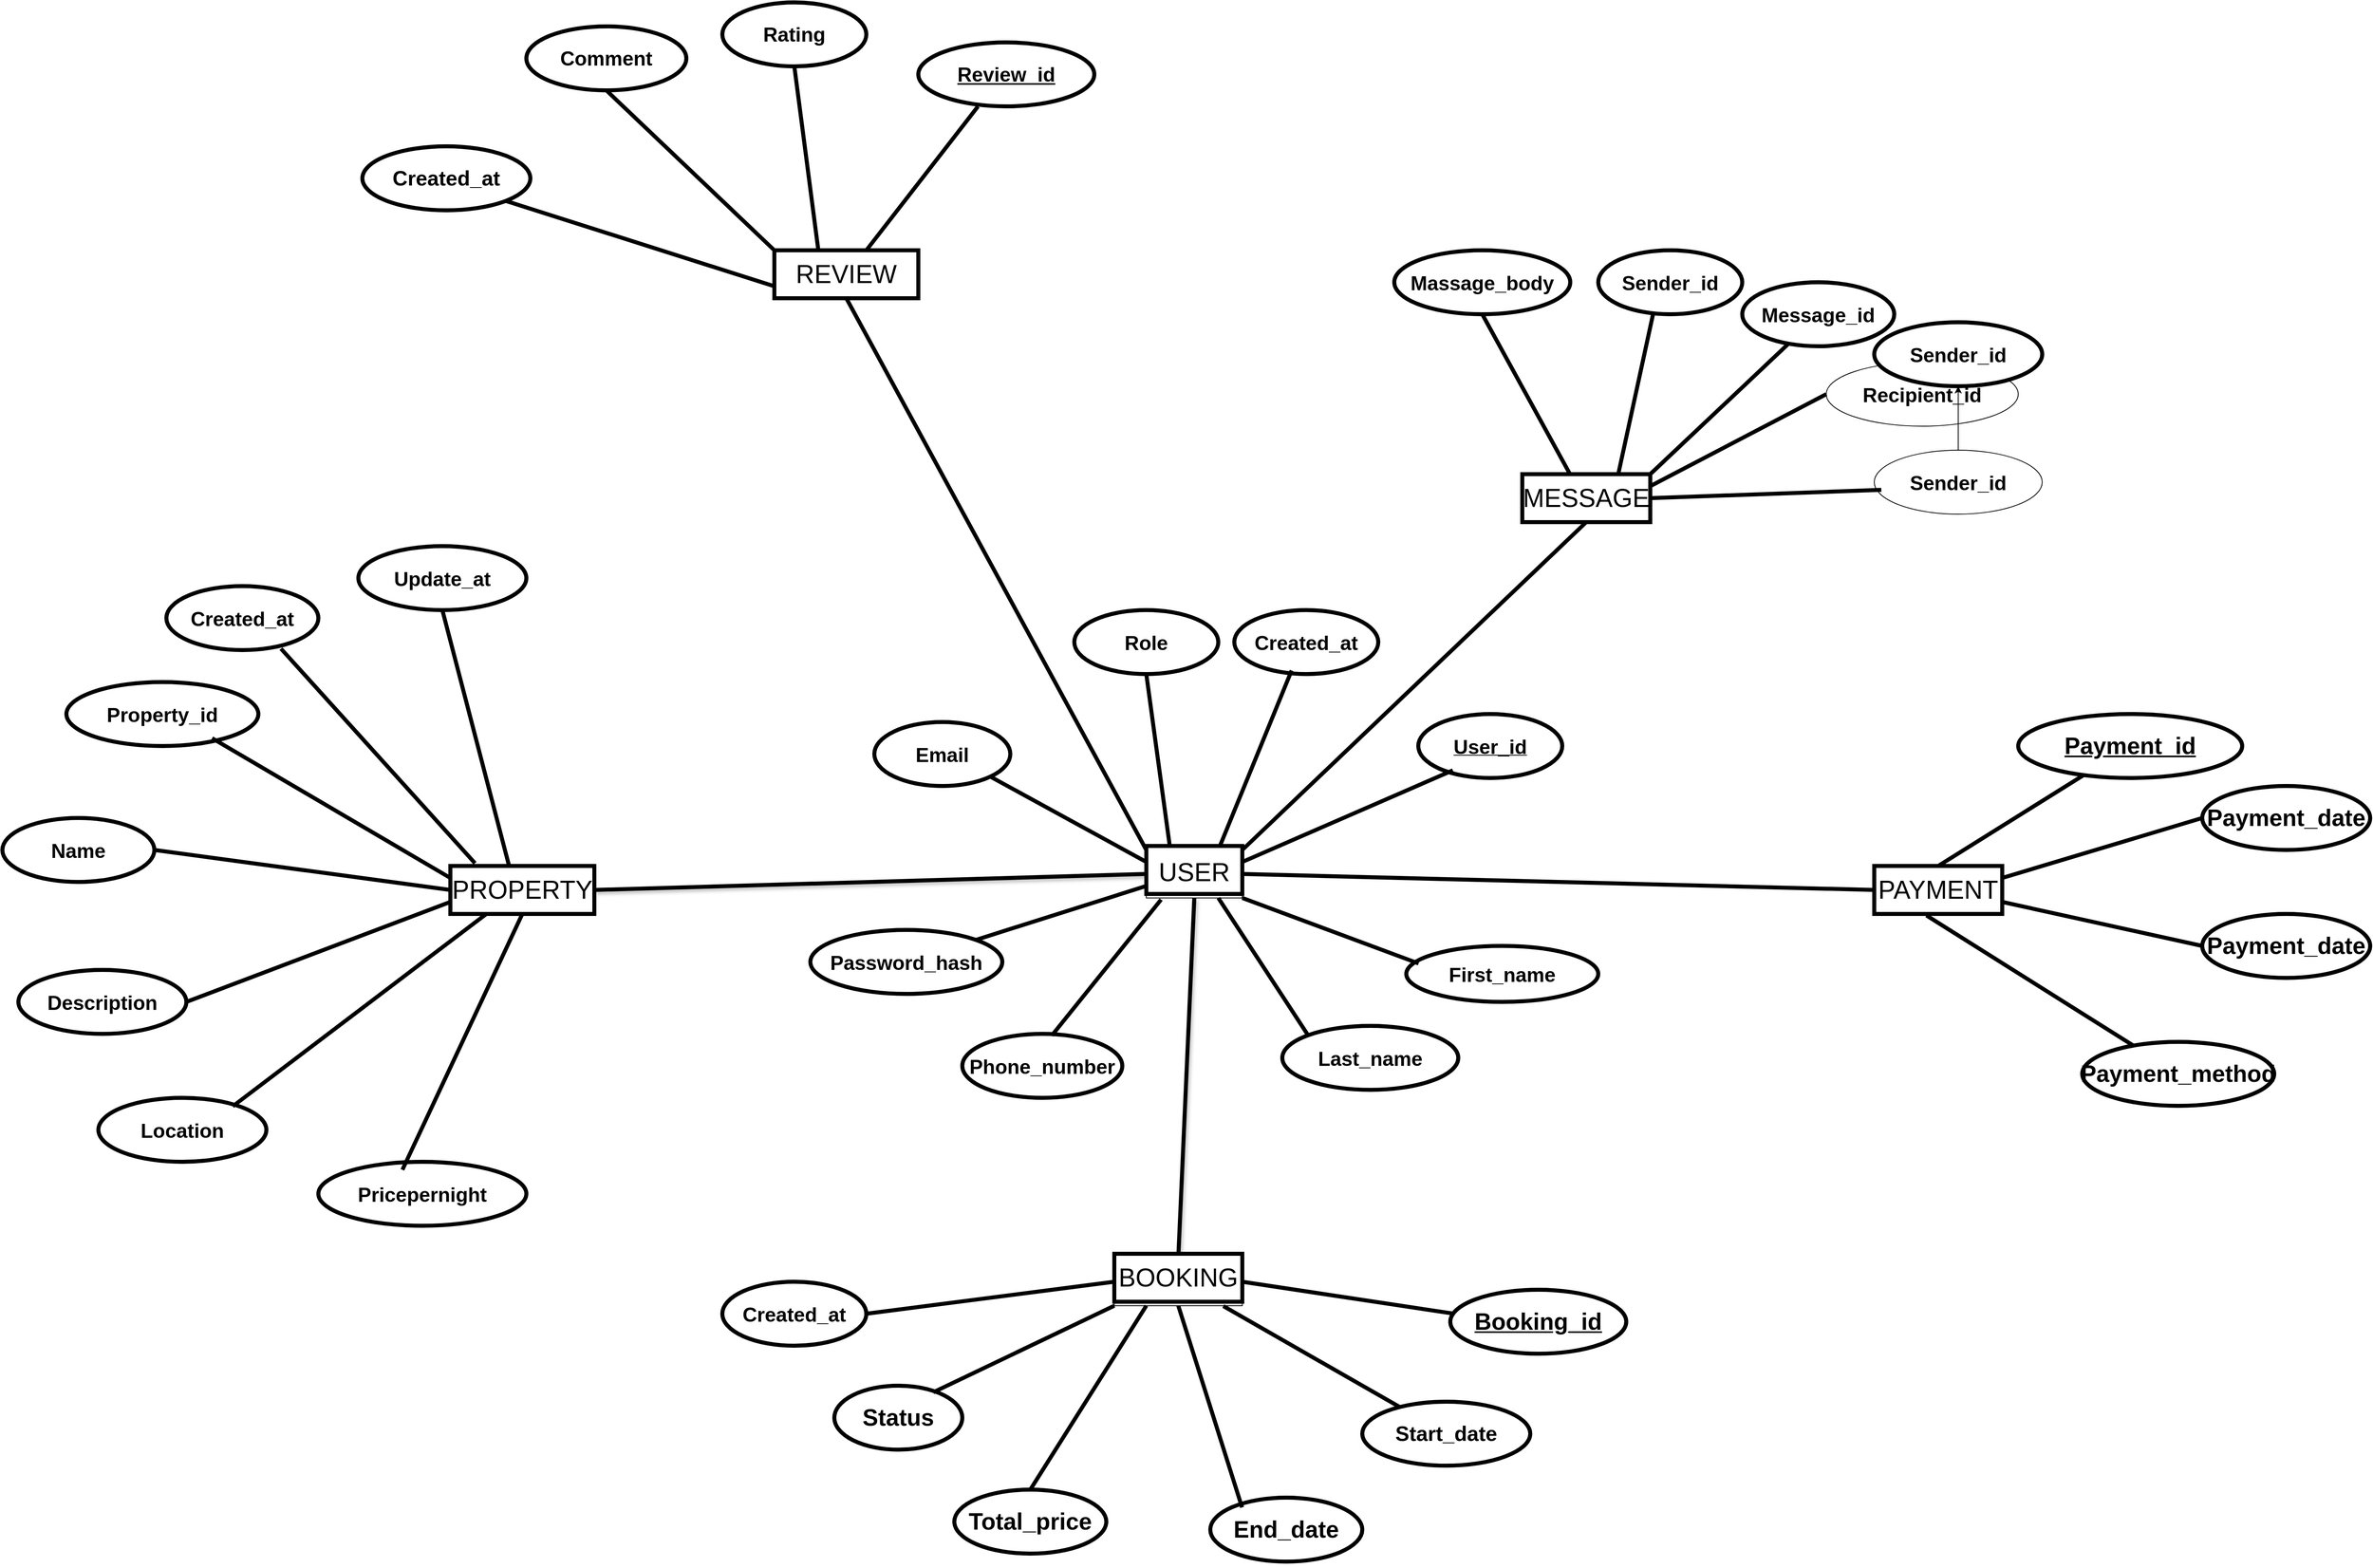 <mxfile version="27.0.5" pages="2">
  <diagram name="Page-1" id="eDHUikgzPAHhZYfsEfDq">
    <mxGraphModel dx="3455" dy="2665" grid="1" gridSize="10" guides="1" tooltips="1" connect="1" arrows="0" fold="1" page="1" pageScale="1" pageWidth="850" pageHeight="1100" math="0" shadow="0">
      <root>
        <mxCell id="0" />
        <mxCell id="1" parent="0" />
        <mxCell id="2N4jEaxHrkHUBaCKsy_V-1" value="&lt;font style=&quot;font-size: 32px;&quot;&gt;USER&lt;/font&gt;" style="rounded=0;whiteSpace=wrap;html=1;fontSize=42;" vertex="1" parent="1">
          <mxGeometry x="710" y="230" width="120" height="60" as="geometry" />
        </mxCell>
        <mxCell id="2N4jEaxHrkHUBaCKsy_V-2" value="REVIEW" style="rounded=0;whiteSpace=wrap;html=1;fontSize=32;strokeWidth=5;" vertex="1" parent="1">
          <mxGeometry x="245" y="-520" width="180" height="60" as="geometry" />
        </mxCell>
        <mxCell id="2N4jEaxHrkHUBaCKsy_V-4" value="MESSAGE" style="rounded=0;whiteSpace=wrap;html=1;fontSize=32;strokeWidth=5;" vertex="1" parent="1">
          <mxGeometry x="1180" y="-240" width="160" height="60" as="geometry" />
        </mxCell>
        <mxCell id="2N4jEaxHrkHUBaCKsy_V-5" value="PAYMENT" style="rounded=0;whiteSpace=wrap;html=1;fontSize=32;strokeWidth=5;" vertex="1" parent="1">
          <mxGeometry x="1620" y="250" width="160" height="60" as="geometry" />
        </mxCell>
        <mxCell id="2N4jEaxHrkHUBaCKsy_V-6" value="BOOKING" style="rounded=0;whiteSpace=wrap;fontSize=32;" vertex="1" parent="1">
          <mxGeometry x="670" y="740" width="160" height="60" as="geometry" />
        </mxCell>
        <mxCell id="2N4jEaxHrkHUBaCKsy_V-7" value="PROPERTY" style="rounded=0;whiteSpace=wrap;html=1;fontSize=32;strokeWidth=5;" vertex="1" parent="1">
          <mxGeometry x="-160" y="250" width="180" height="60" as="geometry" />
        </mxCell>
        <mxCell id="2N4jEaxHrkHUBaCKsy_V-8" value="&lt;u&gt;&lt;font style=&quot;font-size: 25px;&quot;&gt;&lt;b&gt;Review_id&lt;/b&gt;&lt;/font&gt;&lt;/u&gt;" style="ellipse;whiteSpace=wrap;html=1;fontSize=22;strokeWidth=5;" vertex="1" parent="1">
          <mxGeometry x="425" y="-780" width="220" height="80" as="geometry" />
        </mxCell>
        <mxCell id="2N4jEaxHrkHUBaCKsy_V-10" value="&lt;font style=&quot;font-size: 25px;&quot;&gt;&lt;b&gt;Rating&lt;/b&gt;&lt;/font&gt;" style="ellipse;whiteSpace=wrap;html=1;fontSize=22;strokeWidth=5;" vertex="1" parent="1">
          <mxGeometry x="180" y="-830" width="180" height="80" as="geometry" />
        </mxCell>
        <mxCell id="2N4jEaxHrkHUBaCKsy_V-11" value="&lt;font style=&quot;font-size: 25px;&quot;&gt;&lt;b&gt;Comment&lt;/b&gt;&lt;/font&gt;" style="ellipse;whiteSpace=wrap;html=1;fontSize=22;strokeWidth=5;" vertex="1" parent="1">
          <mxGeometry x="-65" y="-800" width="200" height="80" as="geometry" />
        </mxCell>
        <mxCell id="2N4jEaxHrkHUBaCKsy_V-12" value="&lt;font style=&quot;font-size: 26px;&quot;&gt;&lt;b&gt;Created_at&lt;/b&gt;&lt;/font&gt;" style="ellipse;whiteSpace=wrap;html=1;fontSize=22;strokeWidth=5;" vertex="1" parent="1">
          <mxGeometry x="-270" y="-650" width="210" height="80" as="geometry" />
        </mxCell>
        <mxCell id="2N4jEaxHrkHUBaCKsy_V-13" value="&lt;h3&gt;&lt;u&gt;Payment_id&lt;/u&gt;&lt;/h3&gt;" style="ellipse;whiteSpace=wrap;html=1;fontSize=25;strokeWidth=5;" vertex="1" parent="1">
          <mxGeometry x="1800" y="60" width="280" height="80" as="geometry" />
        </mxCell>
        <mxCell id="2N4jEaxHrkHUBaCKsy_V-15" value="&lt;h3&gt;Payment_date&lt;/h3&gt;" style="ellipse;whiteSpace=wrap;html=1;fontSize=25;strokeWidth=5;" vertex="1" parent="1">
          <mxGeometry x="2030" y="310" width="210" height="80" as="geometry" />
        </mxCell>
        <mxCell id="2N4jEaxHrkHUBaCKsy_V-16" value="&lt;h3&gt;Payment_method&lt;/h3&gt;" style="ellipse;whiteSpace=wrap;html=1;fontSize=25;strokeWidth=5;" vertex="1" parent="1">
          <mxGeometry x="1880" y="470" width="240" height="80" as="geometry" />
        </mxCell>
        <mxCell id="2N4jEaxHrkHUBaCKsy_V-18" value="&lt;h3&gt;&lt;u&gt;&lt;b&gt;Booking_id&lt;/b&gt;&lt;/u&gt;&lt;/h3&gt;" style="ellipse;whiteSpace=wrap;html=1;fontSize=25;strokeWidth=5;" vertex="1" parent="1">
          <mxGeometry x="1090" y="780" width="220" height="80" as="geometry" />
        </mxCell>
        <mxCell id="2N4jEaxHrkHUBaCKsy_V-21" value="&lt;h3&gt;&lt;font style=&quot;font-size: 26px;&quot;&gt;Start_date&lt;/font&gt;&lt;/h3&gt;" style="ellipse;whiteSpace=wrap;html=1;strokeWidth=5;" vertex="1" parent="1">
          <mxGeometry x="980" y="920" width="210" height="80" as="geometry" />
        </mxCell>
        <mxCell id="2N4jEaxHrkHUBaCKsy_V-22" value="&lt;h3&gt;&lt;b&gt;End_date&lt;/b&gt;&lt;/h3&gt;" style="ellipse;whiteSpace=wrap;html=1;fontSize=25;strokeWidth=5;" vertex="1" parent="1">
          <mxGeometry x="790" y="1040" width="190" height="80" as="geometry" />
        </mxCell>
        <mxCell id="2N4jEaxHrkHUBaCKsy_V-41" value="&lt;h3&gt;&lt;b&gt;Total_price&lt;/b&gt;&lt;/h3&gt;" style="ellipse;whiteSpace=wrap;html=1;fontSize=25;strokeWidth=5;" vertex="1" parent="1">
          <mxGeometry x="470" y="1030" width="190" height="80" as="geometry" />
        </mxCell>
        <mxCell id="2N4jEaxHrkHUBaCKsy_V-42" value="&lt;h3&gt;&lt;b&gt;Status&lt;/b&gt;&lt;/h3&gt;" style="ellipse;whiteSpace=wrap;html=1;fontSize=25;strokeWidth=5;" vertex="1" parent="1">
          <mxGeometry x="320" y="900" width="160" height="80" as="geometry" />
        </mxCell>
        <mxCell id="2N4jEaxHrkHUBaCKsy_V-43" value="&lt;h3&gt;&lt;font style=&quot;font-size: 25px;&quot;&gt;Created_at&lt;/font&gt;&lt;/h3&gt;" style="ellipse;whiteSpace=wrap;html=1;strokeWidth=5;" vertex="1" parent="1">
          <mxGeometry x="180" y="770" width="180" height="80" as="geometry" />
        </mxCell>
        <mxCell id="2N4jEaxHrkHUBaCKsy_V-45" value="&lt;h3&gt;&lt;font style=&quot;font-size: 25px;&quot;&gt;Property_id&lt;/font&gt;&lt;/h3&gt;" style="ellipse;whiteSpace=wrap;html=1;strokeWidth=5;" vertex="1" parent="1">
          <mxGeometry x="-640" y="20" width="240" height="80" as="geometry" />
        </mxCell>
        <mxCell id="2N4jEaxHrkHUBaCKsy_V-46" value="&lt;h3&gt;&lt;font style=&quot;font-size: 25px;&quot;&gt;Name&lt;/font&gt;&lt;/h3&gt;" style="ellipse;whiteSpace=wrap;html=1;strokeWidth=5;" vertex="1" parent="1">
          <mxGeometry x="-720" y="190" width="190" height="80" as="geometry" />
        </mxCell>
        <mxCell id="2N4jEaxHrkHUBaCKsy_V-47" value="&lt;h3&gt;&lt;font style=&quot;font-size: 25px;&quot;&gt;Description&lt;/font&gt;&lt;/h3&gt;" style="ellipse;whiteSpace=wrap;html=1;strokeWidth=5;" vertex="1" parent="1">
          <mxGeometry x="-700" y="380" width="210" height="80" as="geometry" />
        </mxCell>
        <mxCell id="2N4jEaxHrkHUBaCKsy_V-48" value="&lt;h3&gt;&lt;font style=&quot;font-size: 25px;&quot;&gt;Location&lt;/font&gt;&lt;/h3&gt;" style="ellipse;whiteSpace=wrap;html=1;strokeWidth=5;" vertex="1" parent="1">
          <mxGeometry x="-600" y="540" width="210" height="80" as="geometry" />
        </mxCell>
        <mxCell id="2N4jEaxHrkHUBaCKsy_V-49" value="&lt;h3&gt;&lt;font style=&quot;font-size: 25px;&quot;&gt;Pricepernight&lt;/font&gt;&lt;/h3&gt;" style="ellipse;whiteSpace=wrap;html=1;strokeWidth=5;" vertex="1" parent="1">
          <mxGeometry x="-325" y="620" width="260" height="80" as="geometry" />
        </mxCell>
        <mxCell id="2N4jEaxHrkHUBaCKsy_V-50" value="&lt;h3&gt;&lt;font style=&quot;font-size: 25px;&quot;&gt;Created_at&lt;/font&gt;&lt;/h3&gt;" style="ellipse;whiteSpace=wrap;html=1;strokeWidth=5;" vertex="1" parent="1">
          <mxGeometry x="-515" y="-100" width="190" height="80" as="geometry" />
        </mxCell>
        <mxCell id="2N4jEaxHrkHUBaCKsy_V-51" value="&lt;h3&gt;&lt;font style=&quot;font-size: 25px;&quot;&gt;Update_at&lt;/font&gt;&lt;/h3&gt;" style="ellipse;whiteSpace=wrap;html=1;strokeWidth=5;" vertex="1" parent="1">
          <mxGeometry x="-275" y="-150" width="210" height="80" as="geometry" />
        </mxCell>
        <mxCell id="2N4jEaxHrkHUBaCKsy_V-52" value="&lt;h3&gt;&lt;font style=&quot;font-size: 25px;&quot;&gt;Sender_id&lt;/font&gt;&lt;/h3&gt;" style="ellipse;whiteSpace=wrap;html=1;strokeWidth=5;" vertex="1" parent="1">
          <mxGeometry x="1275" y="-520" width="180" height="80" as="geometry" />
        </mxCell>
        <mxCell id="2N4jEaxHrkHUBaCKsy_V-53" value="&lt;h3&gt;&lt;font style=&quot;font-size: 25px;&quot;&gt;Message_id&lt;/font&gt;&lt;/h3&gt;" style="ellipse;whiteSpace=wrap;html=1;strokeWidth=5;" vertex="1" parent="1">
          <mxGeometry x="1455" y="-480" width="190" height="80" as="geometry" />
        </mxCell>
        <mxCell id="2N4jEaxHrkHUBaCKsy_V-56" value="&lt;h3&gt;&lt;font style=&quot;font-size: 25px;&quot;&gt;Recipient_id&lt;/font&gt;&lt;/h3&gt;" style="ellipse;whiteSpace=wrap;html=1;" vertex="1" parent="1">
          <mxGeometry x="1560" y="-380" width="240" height="80" as="geometry" />
        </mxCell>
        <mxCell id="2N4jEaxHrkHUBaCKsy_V-125" value="" style="edgeStyle=orthogonalEdgeStyle;rounded=0;orthogonalLoop=1;jettySize=auto;html=1;" edge="1" parent="1" source="2N4jEaxHrkHUBaCKsy_V-58" target="2N4jEaxHrkHUBaCKsy_V-124">
          <mxGeometry relative="1" as="geometry" />
        </mxCell>
        <mxCell id="2N4jEaxHrkHUBaCKsy_V-58" value="&lt;h3&gt;&lt;font style=&quot;font-size: 25px;&quot;&gt;Sender_id&lt;/font&gt;&lt;/h3&gt;" style="ellipse;whiteSpace=wrap;html=1;" vertex="1" parent="1">
          <mxGeometry x="1620" y="-270" width="210" height="80" as="geometry" />
        </mxCell>
        <mxCell id="2N4jEaxHrkHUBaCKsy_V-59" value="&lt;h3&gt;&lt;font style=&quot;font-size: 25px;&quot;&gt;Massage_body&lt;/font&gt;&lt;/h3&gt;" style="ellipse;whiteSpace=wrap;html=1;strokeWidth=5;" vertex="1" parent="1">
          <mxGeometry x="1020" y="-520" width="220" height="80" as="geometry" />
        </mxCell>
        <mxCell id="2N4jEaxHrkHUBaCKsy_V-60" value="&lt;font style=&quot;font-size: 25px;&quot;&gt;&lt;b&gt;Email&lt;/b&gt;&lt;/font&gt;" style="ellipse;whiteSpace=wrap;html=1;strokeWidth=5;" vertex="1" parent="1">
          <mxGeometry x="370" y="70" width="170" height="80" as="geometry" />
        </mxCell>
        <mxCell id="2N4jEaxHrkHUBaCKsy_V-61" value="&lt;h3&gt;&lt;u&gt;&lt;font style=&quot;font-size: 25px;&quot;&gt;User_id&lt;/font&gt;&lt;/u&gt;&lt;/h3&gt;" style="ellipse;whiteSpace=wrap;html=1;strokeWidth=5;" vertex="1" parent="1">
          <mxGeometry x="1050" y="60" width="180" height="80" as="geometry" />
        </mxCell>
        <mxCell id="2N4jEaxHrkHUBaCKsy_V-62" value="&lt;h3&gt;&lt;font style=&quot;font-size: 25px;&quot;&gt;First_name&lt;/font&gt;&lt;/h3&gt;" style="ellipse;whiteSpace=wrap;html=1;strokeWidth=5;" vertex="1" parent="1">
          <mxGeometry x="1035" y="350" width="240" height="70" as="geometry" />
        </mxCell>
        <mxCell id="2N4jEaxHrkHUBaCKsy_V-63" value="&lt;h3&gt;&lt;font style=&quot;font-size: 25px;&quot;&gt;Last_name&lt;/font&gt;&lt;/h3&gt;" style="ellipse;whiteSpace=wrap;html=1;strokeWidth=5;" vertex="1" parent="1">
          <mxGeometry x="880" y="450" width="220" height="80" as="geometry" />
        </mxCell>
        <mxCell id="2N4jEaxHrkHUBaCKsy_V-64" value="&lt;h3&gt;&lt;font style=&quot;font-size: 25px;&quot;&gt;Phone_number&lt;/font&gt;&lt;/h3&gt;" style="ellipse;whiteSpace=wrap;html=1;strokeWidth=5;" vertex="1" parent="1">
          <mxGeometry x="480" y="460" width="200" height="80" as="geometry" />
        </mxCell>
        <mxCell id="2N4jEaxHrkHUBaCKsy_V-65" value="&lt;h3&gt;&lt;font style=&quot;font-size: 25px;&quot;&gt;Password_hash&lt;/font&gt;&lt;/h3&gt;" style="ellipse;whiteSpace=wrap;html=1;strokeWidth=5;" vertex="1" parent="1">
          <mxGeometry x="290" y="330" width="240" height="80" as="geometry" />
        </mxCell>
        <mxCell id="2N4jEaxHrkHUBaCKsy_V-66" value="&lt;h3&gt;&lt;font style=&quot;font-size: 25px;&quot;&gt;Role&lt;/font&gt;&lt;/h3&gt;" style="ellipse;whiteSpace=wrap;html=1;strokeWidth=5;" vertex="1" parent="1">
          <mxGeometry x="620" y="-70" width="180" height="80" as="geometry" />
        </mxCell>
        <mxCell id="2N4jEaxHrkHUBaCKsy_V-67" value="&lt;h3&gt;&lt;font style=&quot;font-size: 25px;&quot;&gt;Created_at&lt;/font&gt;&lt;/h3&gt;" style="ellipse;whiteSpace=wrap;html=1;strokeWidth=5;" vertex="1" parent="1">
          <mxGeometry x="820" y="-70" width="180" height="80" as="geometry" />
        </mxCell>
        <mxCell id="2N4jEaxHrkHUBaCKsy_V-82" value="" style="endArrow=none;html=1;rounded=0;fontStyle=1;labelBorderColor=default;textShadow=1;textOpacity=10;spacingLeft=5;spacingBottom=5;spacingRight=5;shadow=1;strokeWidth=5;exitX=1;exitY=0.5;exitDx=0;exitDy=0;entryX=0;entryY=0.5;entryDx=0;entryDy=0;" edge="1" parent="1" source="2N4jEaxHrkHUBaCKsy_V-7" target="2N4jEaxHrkHUBaCKsy_V-1">
          <mxGeometry width="50" height="50" relative="1" as="geometry">
            <mxPoint x="80" y="80" as="sourcePoint" />
            <mxPoint x="620" y="300" as="targetPoint" />
          </mxGeometry>
        </mxCell>
        <mxCell id="2N4jEaxHrkHUBaCKsy_V-83" value="" style="endArrow=none;html=1;rounded=0;entryX=0;entryY=0.5;entryDx=0;entryDy=0;exitX=1;exitY=0.5;exitDx=0;exitDy=0;strokeWidth=5;" edge="1" parent="1" source="2N4jEaxHrkHUBaCKsy_V-1" target="2N4jEaxHrkHUBaCKsy_V-5">
          <mxGeometry width="50" height="50" relative="1" as="geometry">
            <mxPoint x="80" y="80" as="sourcePoint" />
            <mxPoint x="130" y="30" as="targetPoint" />
          </mxGeometry>
        </mxCell>
        <mxCell id="2N4jEaxHrkHUBaCKsy_V-85" value="" style="endArrow=none;html=1;rounded=0;fontStyle=1;labelBorderColor=default;textShadow=1;textOpacity=10;spacingLeft=5;spacingBottom=5;spacingRight=5;shadow=1;strokeWidth=5;entryX=0.5;entryY=1;entryDx=0;entryDy=0;exitX=0.5;exitY=0;exitDx=0;exitDy=0;" edge="1" parent="1" source="2N4jEaxHrkHUBaCKsy_V-6" target="2N4jEaxHrkHUBaCKsy_V-1">
          <mxGeometry width="50" height="50" relative="1" as="geometry">
            <mxPoint x="750" y="710" as="sourcePoint" />
            <mxPoint x="720" y="270" as="targetPoint" />
            <Array as="points" />
          </mxGeometry>
        </mxCell>
        <mxCell id="2N4jEaxHrkHUBaCKsy_V-86" value="" style="endArrow=none;html=1;rounded=0;entryX=0.5;entryY=1;entryDx=0;entryDy=0;exitX=0;exitY=0;exitDx=0;exitDy=0;strokeWidth=5;" edge="1" parent="1" source="2N4jEaxHrkHUBaCKsy_V-1" target="2N4jEaxHrkHUBaCKsy_V-2">
          <mxGeometry width="50" height="50" relative="1" as="geometry">
            <mxPoint x="770" y="-340" as="sourcePoint" />
            <mxPoint x="820" y="-390" as="targetPoint" />
          </mxGeometry>
        </mxCell>
        <mxCell id="2N4jEaxHrkHUBaCKsy_V-87" value="" style="endArrow=none;html=1;rounded=0;entryX=0.5;entryY=1;entryDx=0;entryDy=0;exitX=1;exitY=0;exitDx=0;exitDy=0;strokeWidth=5;" edge="1" parent="1" source="2N4jEaxHrkHUBaCKsy_V-1" target="2N4jEaxHrkHUBaCKsy_V-4">
          <mxGeometry width="50" height="50" relative="1" as="geometry">
            <mxPoint x="770" y="-340" as="sourcePoint" />
            <mxPoint x="820" y="-390" as="targetPoint" />
          </mxGeometry>
        </mxCell>
        <mxCell id="2N4jEaxHrkHUBaCKsy_V-88" value="" style="endArrow=none;html=1;rounded=0;entryX=1;entryY=1;entryDx=0;entryDy=0;exitX=0;exitY=0.25;exitDx=0;exitDy=0;strokeWidth=5;" edge="1" parent="1" source="2N4jEaxHrkHUBaCKsy_V-1" target="2N4jEaxHrkHUBaCKsy_V-60">
          <mxGeometry width="50" height="50" relative="1" as="geometry">
            <mxPoint x="530" y="200" as="sourcePoint" />
            <mxPoint x="580" y="150" as="targetPoint" />
          </mxGeometry>
        </mxCell>
        <mxCell id="2N4jEaxHrkHUBaCKsy_V-89" value="" style="endArrow=none;html=1;rounded=0;entryX=0.5;entryY=1;entryDx=0;entryDy=0;exitX=0.25;exitY=0;exitDx=0;exitDy=0;strokeWidth=5;" edge="1" parent="1" source="2N4jEaxHrkHUBaCKsy_V-1" target="2N4jEaxHrkHUBaCKsy_V-66">
          <mxGeometry width="50" height="50" relative="1" as="geometry">
            <mxPoint x="530" y="200" as="sourcePoint" />
            <mxPoint x="580" y="150" as="targetPoint" />
          </mxGeometry>
        </mxCell>
        <mxCell id="2N4jEaxHrkHUBaCKsy_V-90" value="" style="endArrow=none;html=1;rounded=0;entryX=0.398;entryY=0.945;entryDx=0;entryDy=0;entryPerimeter=0;exitX=0.75;exitY=0;exitDx=0;exitDy=0;strokeWidth=5;" edge="1" parent="1" source="2N4jEaxHrkHUBaCKsy_V-1" target="2N4jEaxHrkHUBaCKsy_V-67">
          <mxGeometry width="50" height="50" relative="1" as="geometry">
            <mxPoint x="530" y="200" as="sourcePoint" />
            <mxPoint x="580" y="150" as="targetPoint" />
          </mxGeometry>
        </mxCell>
        <mxCell id="2N4jEaxHrkHUBaCKsy_V-91" value="" style="endArrow=none;html=1;rounded=0;entryX=0.24;entryY=0.88;entryDx=0;entryDy=0;entryPerimeter=0;exitX=1;exitY=0.25;exitDx=0;exitDy=0;strokeWidth=5;" edge="1" parent="1" source="2N4jEaxHrkHUBaCKsy_V-1" target="2N4jEaxHrkHUBaCKsy_V-61">
          <mxGeometry width="50" height="50" relative="1" as="geometry">
            <mxPoint x="530" y="200" as="sourcePoint" />
            <mxPoint x="580" y="150" as="targetPoint" />
          </mxGeometry>
        </mxCell>
        <mxCell id="2N4jEaxHrkHUBaCKsy_V-92" value="" style="endArrow=none;html=1;rounded=0;entryX=0;entryY=0.75;entryDx=0;entryDy=0;strokeWidth=5;" edge="1" parent="1" source="2N4jEaxHrkHUBaCKsy_V-65" target="2N4jEaxHrkHUBaCKsy_V-1">
          <mxGeometry width="50" height="50" relative="1" as="geometry">
            <mxPoint x="530" y="200" as="sourcePoint" />
            <mxPoint x="580" y="150" as="targetPoint" />
          </mxGeometry>
        </mxCell>
        <mxCell id="2N4jEaxHrkHUBaCKsy_V-93" value="" style="endArrow=none;html=1;rounded=0;entryX=0.154;entryY=1.035;entryDx=0;entryDy=0;entryPerimeter=0;exitX=0.56;exitY=0.024;exitDx=0;exitDy=0;exitPerimeter=0;strokeWidth=5;" edge="1" parent="1" source="2N4jEaxHrkHUBaCKsy_V-64" target="2N4jEaxHrkHUBaCKsy_V-1">
          <mxGeometry width="50" height="50" relative="1" as="geometry">
            <mxPoint x="530" y="240" as="sourcePoint" />
            <mxPoint x="580" y="190" as="targetPoint" />
          </mxGeometry>
        </mxCell>
        <mxCell id="2N4jEaxHrkHUBaCKsy_V-94" value="" style="endArrow=none;html=1;rounded=0;entryX=0.064;entryY=0.313;entryDx=0;entryDy=0;entryPerimeter=0;exitX=1;exitY=1;exitDx=0;exitDy=0;strokeWidth=5;" edge="1" parent="1" source="2N4jEaxHrkHUBaCKsy_V-1" target="2N4jEaxHrkHUBaCKsy_V-62">
          <mxGeometry width="50" height="50" relative="1" as="geometry">
            <mxPoint x="530" y="240" as="sourcePoint" />
            <mxPoint x="580" y="190" as="targetPoint" />
          </mxGeometry>
        </mxCell>
        <mxCell id="2N4jEaxHrkHUBaCKsy_V-95" value="" style="endArrow=none;html=1;rounded=0;entryX=0;entryY=0;entryDx=0;entryDy=0;exitX=0.75;exitY=1;exitDx=0;exitDy=0;strokeWidth=5;" edge="1" parent="1" source="2N4jEaxHrkHUBaCKsy_V-1" target="2N4jEaxHrkHUBaCKsy_V-63">
          <mxGeometry width="50" height="50" relative="1" as="geometry">
            <mxPoint x="530" y="240" as="sourcePoint" />
            <mxPoint x="580" y="190" as="targetPoint" />
          </mxGeometry>
        </mxCell>
        <mxCell id="2N4jEaxHrkHUBaCKsy_V-96" value="" style="endArrow=none;html=1;rounded=0;entryX=0.5;entryY=1;entryDx=0;entryDy=0;exitX=0.41;exitY=0.024;exitDx=0;exitDy=0;exitPerimeter=0;strokeWidth=5;" edge="1" parent="1" source="2N4jEaxHrkHUBaCKsy_V-7" target="2N4jEaxHrkHUBaCKsy_V-51">
          <mxGeometry width="50" height="50" relative="1" as="geometry">
            <mxPoint x="-20" y="370" as="sourcePoint" />
            <mxPoint x="30" y="320" as="targetPoint" />
          </mxGeometry>
        </mxCell>
        <mxCell id="2N4jEaxHrkHUBaCKsy_V-97" value="" style="endArrow=none;html=1;rounded=0;entryX=0.754;entryY=0.978;entryDx=0;entryDy=0;entryPerimeter=0;exitX=0.171;exitY=-0.058;exitDx=0;exitDy=0;exitPerimeter=0;strokeWidth=5;" edge="1" parent="1" source="2N4jEaxHrkHUBaCKsy_V-7" target="2N4jEaxHrkHUBaCKsy_V-50">
          <mxGeometry width="50" height="50" relative="1" as="geometry">
            <mxPoint x="-20" y="370" as="sourcePoint" />
            <mxPoint x="30" y="320" as="targetPoint" />
          </mxGeometry>
        </mxCell>
        <mxCell id="2N4jEaxHrkHUBaCKsy_V-98" value="" style="endArrow=none;html=1;rounded=0;entryX=0.759;entryY=0.878;entryDx=0;entryDy=0;entryPerimeter=0;exitX=0;exitY=0.25;exitDx=0;exitDy=0;strokeWidth=5;" edge="1" parent="1" source="2N4jEaxHrkHUBaCKsy_V-7" target="2N4jEaxHrkHUBaCKsy_V-45">
          <mxGeometry width="50" height="50" relative="1" as="geometry">
            <mxPoint x="-20" y="370" as="sourcePoint" />
            <mxPoint x="30" y="320" as="targetPoint" />
          </mxGeometry>
        </mxCell>
        <mxCell id="2N4jEaxHrkHUBaCKsy_V-99" value="" style="endArrow=none;html=1;rounded=0;exitX=1;exitY=0.5;exitDx=0;exitDy=0;entryX=0;entryY=0.5;entryDx=0;entryDy=0;strokeWidth=5;" edge="1" parent="1" source="2N4jEaxHrkHUBaCKsy_V-46" target="2N4jEaxHrkHUBaCKsy_V-7">
          <mxGeometry width="50" height="50" relative="1" as="geometry">
            <mxPoint x="-20" y="370" as="sourcePoint" />
            <mxPoint x="30" y="320" as="targetPoint" />
          </mxGeometry>
        </mxCell>
        <mxCell id="2N4jEaxHrkHUBaCKsy_V-100" value="" style="endArrow=none;html=1;rounded=0;exitX=1;exitY=0.5;exitDx=0;exitDy=0;entryX=0;entryY=0.75;entryDx=0;entryDy=0;strokeWidth=5;" edge="1" parent="1" source="2N4jEaxHrkHUBaCKsy_V-47" target="2N4jEaxHrkHUBaCKsy_V-7">
          <mxGeometry width="50" height="50" relative="1" as="geometry">
            <mxPoint x="-50" y="310" as="sourcePoint" />
            <mxPoint y="260" as="targetPoint" />
          </mxGeometry>
        </mxCell>
        <mxCell id="2N4jEaxHrkHUBaCKsy_V-101" value="" style="endArrow=none;html=1;rounded=0;exitX=0.8;exitY=0.132;exitDx=0;exitDy=0;exitPerimeter=0;entryX=0.25;entryY=1;entryDx=0;entryDy=0;strokeWidth=5;" edge="1" parent="1" source="2N4jEaxHrkHUBaCKsy_V-48" target="2N4jEaxHrkHUBaCKsy_V-7">
          <mxGeometry width="50" height="50" relative="1" as="geometry">
            <mxPoint y="290" as="sourcePoint" />
            <mxPoint x="50" y="240" as="targetPoint" />
          </mxGeometry>
        </mxCell>
        <mxCell id="2N4jEaxHrkHUBaCKsy_V-102" value="" style="endArrow=none;html=1;rounded=0;entryX=0.5;entryY=1;entryDx=0;entryDy=0;exitX=0.404;exitY=0.125;exitDx=0;exitDy=0;exitPerimeter=0;strokeWidth=5;" edge="1" parent="1" source="2N4jEaxHrkHUBaCKsy_V-49" target="2N4jEaxHrkHUBaCKsy_V-7">
          <mxGeometry width="50" height="50" relative="1" as="geometry">
            <mxPoint y="290" as="sourcePoint" />
            <mxPoint x="50" y="240" as="targetPoint" />
          </mxGeometry>
        </mxCell>
        <mxCell id="2N4jEaxHrkHUBaCKsy_V-103" value="" style="endArrow=none;html=1;rounded=0;exitX=0.639;exitY=0;exitDx=0;exitDy=0;exitPerimeter=0;entryX=0.339;entryY=1.001;entryDx=0;entryDy=0;entryPerimeter=0;strokeWidth=5;" edge="1" parent="1" source="2N4jEaxHrkHUBaCKsy_V-2" target="2N4jEaxHrkHUBaCKsy_V-8">
          <mxGeometry width="50" height="50" relative="1" as="geometry">
            <mxPoint x="440" y="-630" as="sourcePoint" />
            <mxPoint x="490" y="-680" as="targetPoint" />
          </mxGeometry>
        </mxCell>
        <mxCell id="2N4jEaxHrkHUBaCKsy_V-104" value="" style="endArrow=none;html=1;rounded=0;entryX=0.5;entryY=1;entryDx=0;entryDy=0;strokeWidth=5;" edge="1" parent="1" target="2N4jEaxHrkHUBaCKsy_V-10">
          <mxGeometry width="50" height="50" relative="1" as="geometry">
            <mxPoint x="300" y="-520" as="sourcePoint" />
            <mxPoint x="490" y="-680" as="targetPoint" />
          </mxGeometry>
        </mxCell>
        <mxCell id="2N4jEaxHrkHUBaCKsy_V-105" value="" style="endArrow=none;html=1;rounded=0;entryX=0;entryY=0;entryDx=0;entryDy=0;exitX=0.5;exitY=1;exitDx=0;exitDy=0;strokeWidth=5;" edge="1" parent="1" source="2N4jEaxHrkHUBaCKsy_V-11" target="2N4jEaxHrkHUBaCKsy_V-2">
          <mxGeometry width="50" height="50" relative="1" as="geometry">
            <mxPoint x="50" y="-710" as="sourcePoint" />
            <mxPoint x="490" y="-680" as="targetPoint" />
          </mxGeometry>
        </mxCell>
        <mxCell id="2N4jEaxHrkHUBaCKsy_V-106" value="" style="endArrow=none;html=1;rounded=0;entryX=1;entryY=1;entryDx=0;entryDy=0;exitX=0;exitY=0.75;exitDx=0;exitDy=0;strokeWidth=5;" edge="1" parent="1" source="2N4jEaxHrkHUBaCKsy_V-2" target="2N4jEaxHrkHUBaCKsy_V-12">
          <mxGeometry width="50" height="50" relative="1" as="geometry">
            <mxPoint x="230" y="-480" as="sourcePoint" />
            <mxPoint x="490" y="-680" as="targetPoint" />
          </mxGeometry>
        </mxCell>
        <mxCell id="2N4jEaxHrkHUBaCKsy_V-107" value="" style="endArrow=none;html=1;rounded=0;entryX=0.5;entryY=1;entryDx=0;entryDy=0;strokeWidth=5;exitX=0.371;exitY=-0.01;exitDx=0;exitDy=0;exitPerimeter=0;" edge="1" parent="1" source="2N4jEaxHrkHUBaCKsy_V-4" target="2N4jEaxHrkHUBaCKsy_V-59">
          <mxGeometry width="50" height="50" relative="1" as="geometry">
            <mxPoint x="1250" y="-250" as="sourcePoint" />
            <mxPoint x="1230" y="-430" as="targetPoint" />
          </mxGeometry>
        </mxCell>
        <mxCell id="2N4jEaxHrkHUBaCKsy_V-108" value="" style="endArrow=none;html=1;rounded=0;entryX=0.383;entryY=0.973;entryDx=0;entryDy=0;entryPerimeter=0;exitX=0.75;exitY=0;exitDx=0;exitDy=0;strokeWidth=5;" edge="1" parent="1" source="2N4jEaxHrkHUBaCKsy_V-4" target="2N4jEaxHrkHUBaCKsy_V-52">
          <mxGeometry width="50" height="50" relative="1" as="geometry">
            <mxPoint x="1180" y="-380" as="sourcePoint" />
            <mxPoint x="1230" y="-430" as="targetPoint" />
          </mxGeometry>
        </mxCell>
        <mxCell id="2N4jEaxHrkHUBaCKsy_V-109" value="" style="endArrow=none;html=1;rounded=0;entryX=0.308;entryY=0.953;entryDx=0;entryDy=0;entryPerimeter=0;exitX=1;exitY=0;exitDx=0;exitDy=0;strokeWidth=5;" edge="1" parent="1" source="2N4jEaxHrkHUBaCKsy_V-4" target="2N4jEaxHrkHUBaCKsy_V-53">
          <mxGeometry width="50" height="50" relative="1" as="geometry">
            <mxPoint x="1180" y="-380" as="sourcePoint" />
            <mxPoint x="1230" y="-430" as="targetPoint" />
          </mxGeometry>
        </mxCell>
        <mxCell id="2N4jEaxHrkHUBaCKsy_V-110" value="" style="endArrow=none;html=1;rounded=0;entryX=0;entryY=0.5;entryDx=0;entryDy=0;exitX=1;exitY=0.25;exitDx=0;exitDy=0;strokeWidth=5;" edge="1" parent="1" source="2N4jEaxHrkHUBaCKsy_V-4" target="2N4jEaxHrkHUBaCKsy_V-56">
          <mxGeometry width="50" height="50" relative="1" as="geometry">
            <mxPoint x="1180" y="-380" as="sourcePoint" />
            <mxPoint x="1230" y="-430" as="targetPoint" />
          </mxGeometry>
        </mxCell>
        <mxCell id="2N4jEaxHrkHUBaCKsy_V-111" value="" style="endArrow=none;html=1;rounded=0;entryX=0.042;entryY=0.621;entryDx=0;entryDy=0;entryPerimeter=0;exitX=1;exitY=0.5;exitDx=0;exitDy=0;strokeWidth=5;" edge="1" parent="1" source="2N4jEaxHrkHUBaCKsy_V-4" target="2N4jEaxHrkHUBaCKsy_V-58">
          <mxGeometry width="50" height="50" relative="1" as="geometry">
            <mxPoint x="1180" y="-380" as="sourcePoint" />
            <mxPoint x="1230" y="-430" as="targetPoint" />
          </mxGeometry>
        </mxCell>
        <mxCell id="2N4jEaxHrkHUBaCKsy_V-112" value="" style="endArrow=none;html=1;rounded=0;exitX=0.5;exitY=0;exitDx=0;exitDy=0;strokeWidth=5;" edge="1" parent="1" source="2N4jEaxHrkHUBaCKsy_V-5" target="2N4jEaxHrkHUBaCKsy_V-13">
          <mxGeometry width="50" height="50" relative="1" as="geometry">
            <mxPoint x="1760" y="160" as="sourcePoint" />
            <mxPoint x="1810" y="110" as="targetPoint" />
          </mxGeometry>
        </mxCell>
        <mxCell id="2N4jEaxHrkHUBaCKsy_V-113" value="" style="endArrow=none;html=1;rounded=0;entryX=0;entryY=0.5;entryDx=0;entryDy=0;exitX=1;exitY=0.25;exitDx=0;exitDy=0;strokeWidth=5;" edge="1" parent="1" source="2N4jEaxHrkHUBaCKsy_V-5" target="2N4jEaxHrkHUBaCKsy_V-122">
          <mxGeometry width="50" height="50" relative="1" as="geometry">
            <mxPoint x="1760" y="160" as="sourcePoint" />
            <mxPoint x="2020" y="210" as="targetPoint" />
          </mxGeometry>
        </mxCell>
        <mxCell id="2N4jEaxHrkHUBaCKsy_V-114" value="" style="endArrow=none;html=1;rounded=0;entryX=0;entryY=0.5;entryDx=0;entryDy=0;exitX=1;exitY=0.75;exitDx=0;exitDy=0;strokeWidth=5;" edge="1" parent="1" source="2N4jEaxHrkHUBaCKsy_V-5" target="2N4jEaxHrkHUBaCKsy_V-15">
          <mxGeometry width="50" height="50" relative="1" as="geometry">
            <mxPoint x="1760" y="160" as="sourcePoint" />
            <mxPoint x="1810" y="110" as="targetPoint" />
          </mxGeometry>
        </mxCell>
        <mxCell id="2N4jEaxHrkHUBaCKsy_V-115" value="" style="endArrow=none;html=1;rounded=0;exitX=0.408;exitY=1.032;exitDx=0;exitDy=0;exitPerimeter=0;strokeWidth=5;" edge="1" parent="1" source="2N4jEaxHrkHUBaCKsy_V-5" target="2N4jEaxHrkHUBaCKsy_V-16">
          <mxGeometry width="50" height="50" relative="1" as="geometry">
            <mxPoint x="1760" y="160" as="sourcePoint" />
            <mxPoint x="1810" y="110" as="targetPoint" />
          </mxGeometry>
        </mxCell>
        <mxCell id="2N4jEaxHrkHUBaCKsy_V-116" value="" style="endArrow=none;html=1;rounded=0;exitX=1;exitY=0.5;exitDx=0;exitDy=0;entryX=0;entryY=0.5;entryDx=0;entryDy=0;strokeWidth=5;" edge="1" parent="1" source="2N4jEaxHrkHUBaCKsy_V-43" target="2N4jEaxHrkHUBaCKsy_V-6">
          <mxGeometry width="50" height="50" relative="1" as="geometry">
            <mxPoint x="620" y="830" as="sourcePoint" />
            <mxPoint x="670" y="780" as="targetPoint" />
          </mxGeometry>
        </mxCell>
        <mxCell id="2N4jEaxHrkHUBaCKsy_V-117" value="" style="endArrow=none;html=1;rounded=0;entryX=0;entryY=1;entryDx=0;entryDy=0;exitX=0.773;exitY=0.103;exitDx=0;exitDy=0;exitPerimeter=0;strokeWidth=5;" edge="1" parent="1" source="2N4jEaxHrkHUBaCKsy_V-42" target="2N4jEaxHrkHUBaCKsy_V-6">
          <mxGeometry width="50" height="50" relative="1" as="geometry">
            <mxPoint x="620" y="830" as="sourcePoint" />
            <mxPoint x="670" y="780" as="targetPoint" />
          </mxGeometry>
        </mxCell>
        <mxCell id="2N4jEaxHrkHUBaCKsy_V-118" value="" style="endArrow=none;html=1;rounded=0;entryX=0.25;entryY=1;entryDx=0;entryDy=0;exitX=0.5;exitY=0;exitDx=0;exitDy=0;strokeWidth=5;" edge="1" parent="1" source="2N4jEaxHrkHUBaCKsy_V-41" target="2N4jEaxHrkHUBaCKsy_V-6">
          <mxGeometry width="50" height="50" relative="1" as="geometry">
            <mxPoint x="620" y="830" as="sourcePoint" />
            <mxPoint x="670" y="780" as="targetPoint" />
          </mxGeometry>
        </mxCell>
        <mxCell id="2N4jEaxHrkHUBaCKsy_V-119" value="" style="endArrow=none;html=1;rounded=0;exitX=0.209;exitY=0.153;exitDx=0;exitDy=0;exitPerimeter=0;strokeWidth=5;" edge="1" parent="1" source="2N4jEaxHrkHUBaCKsy_V-22">
          <mxGeometry width="50" height="50" relative="1" as="geometry">
            <mxPoint x="620" y="830" as="sourcePoint" />
            <mxPoint x="750" y="800" as="targetPoint" />
          </mxGeometry>
        </mxCell>
        <mxCell id="2N4jEaxHrkHUBaCKsy_V-120" value="" style="endArrow=none;html=1;rounded=0;entryX=0.852;entryY=1.008;entryDx=0;entryDy=0;entryPerimeter=0;strokeWidth=5;" edge="1" parent="1" source="2N4jEaxHrkHUBaCKsy_V-21" target="2N4jEaxHrkHUBaCKsy_V-6">
          <mxGeometry width="50" height="50" relative="1" as="geometry">
            <mxPoint x="620" y="830" as="sourcePoint" />
            <mxPoint x="670" y="780" as="targetPoint" />
          </mxGeometry>
        </mxCell>
        <mxCell id="2N4jEaxHrkHUBaCKsy_V-121" value="" style="endArrow=none;html=1;rounded=0;entryX=0.025;entryY=0.376;entryDx=0;entryDy=0;entryPerimeter=0;exitX=1;exitY=0.5;exitDx=0;exitDy=0;strokeWidth=5;" edge="1" parent="1" source="2N4jEaxHrkHUBaCKsy_V-6" target="2N4jEaxHrkHUBaCKsy_V-18">
          <mxGeometry width="50" height="50" relative="1" as="geometry">
            <mxPoint x="620" y="830" as="sourcePoint" />
            <mxPoint x="670" y="780" as="targetPoint" />
          </mxGeometry>
        </mxCell>
        <mxCell id="2N4jEaxHrkHUBaCKsy_V-122" value="&lt;h3&gt;Payment_date&lt;/h3&gt;" style="ellipse;whiteSpace=wrap;html=1;fontSize=25;strokeWidth=5;" vertex="1" parent="1">
          <mxGeometry x="2030" y="150" width="210" height="80" as="geometry" />
        </mxCell>
        <mxCell id="2N4jEaxHrkHUBaCKsy_V-124" value="&lt;h3&gt;&lt;font style=&quot;font-size: 25px;&quot;&gt;Sender_id&lt;/font&gt;&lt;/h3&gt;" style="ellipse;whiteSpace=wrap;html=1;strokeWidth=5;" vertex="1" parent="1">
          <mxGeometry x="1620" y="-430" width="210" height="80" as="geometry" />
        </mxCell>
        <mxCell id="2N4jEaxHrkHUBaCKsy_V-126" value="BOOKING" style="rounded=0;whiteSpace=wrap;fontSize=32;strokeWidth=5;" vertex="1" parent="1">
          <mxGeometry x="670" y="735" width="160" height="60" as="geometry" />
        </mxCell>
        <mxCell id="2N4jEaxHrkHUBaCKsy_V-127" value="&lt;font style=&quot;font-size: 32px;&quot;&gt;USER&lt;/font&gt;" style="rounded=0;whiteSpace=wrap;html=1;fontSize=42;strokeWidth=5;" vertex="1" parent="1">
          <mxGeometry x="710" y="225" width="120" height="60" as="geometry" />
        </mxCell>
      </root>
    </mxGraphModel>
  </diagram>
  <diagram id="Jx4bOU3FvcQJt2yT5frk" name="Page-2">
    <mxGraphModel dx="1042" dy="626" grid="1" gridSize="10" guides="1" tooltips="1" connect="1" arrows="1" fold="1" page="1" pageScale="1" pageWidth="850" pageHeight="1100" math="0" shadow="0">
      <root>
        <mxCell id="0" />
        <mxCell id="1" parent="0" />
      </root>
    </mxGraphModel>
  </diagram>
</mxfile>
